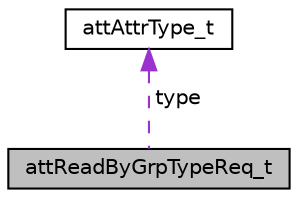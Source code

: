 digraph "attReadByGrpTypeReq_t"
{
  edge [fontname="Helvetica",fontsize="10",labelfontname="Helvetica",labelfontsize="10"];
  node [fontname="Helvetica",fontsize="10",shape=record];
  Node1 [label="attReadByGrpTypeReq_t",height=0.2,width=0.4,color="black", fillcolor="grey75", style="filled" fontcolor="black"];
  Node2 -> Node1 [dir="back",color="darkorchid3",fontsize="10",style="dashed",label=" type" ,fontname="Helvetica"];
  Node2 [label="attAttrType_t",height=0.2,width=0.4,color="black", fillcolor="white", style="filled",URL="$structatt_attr_type__t.html"];
}
